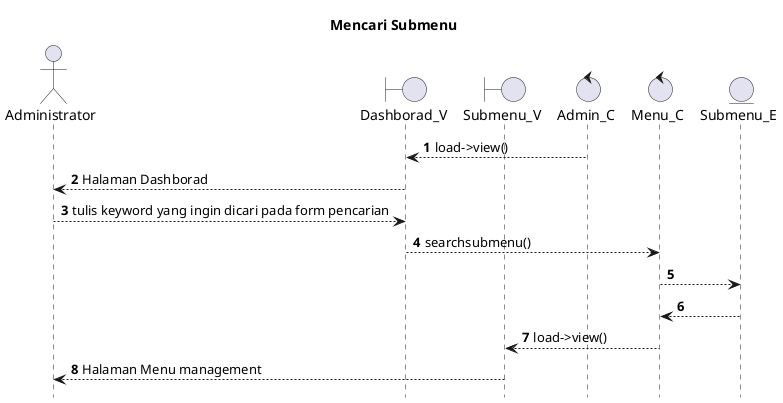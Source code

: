 @startuml

autonumber
hide footbox
title Mencari Submenu

Actor Administrator
boundary Dashborad_V
boundary Submenu_V
control Admin_C
control Menu_C
Entity Submenu_E

Admin_C --> Dashborad_V: load->view()
Dashborad_V --> Administrator: Halaman Dashborad
Administrator --> Dashborad_V: tulis keyword yang ingin dicari pada form pencarian
Dashborad_V --> Menu_C: searchsubmenu()
Menu_C --> Submenu_E:
    
    Submenu_E --> Menu_C:
    Menu_C --> Submenu_V: load->view()
    Submenu_V --> Administrator: Halaman Menu management

@enduml